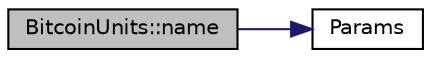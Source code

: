 digraph "BitcoinUnits::name"
{
  edge [fontname="Helvetica",fontsize="10",labelfontname="Helvetica",labelfontsize="10"];
  node [fontname="Helvetica",fontsize="10",shape=record];
  rankdir="LR";
  Node377 [label="BitcoinUnits::name",height=0.2,width=0.4,color="black", fillcolor="grey75", style="filled", fontcolor="black"];
  Node377 -> Node378 [color="midnightblue",fontsize="10",style="solid",fontname="Helvetica"];
  Node378 [label="Params",height=0.2,width=0.4,color="black", fillcolor="white", style="filled",URL="$chainparams_8cpp.html#ace5c5b706d71a324a417dd2db394fd4a",tooltip="Return the currently selected parameters. "];
}
